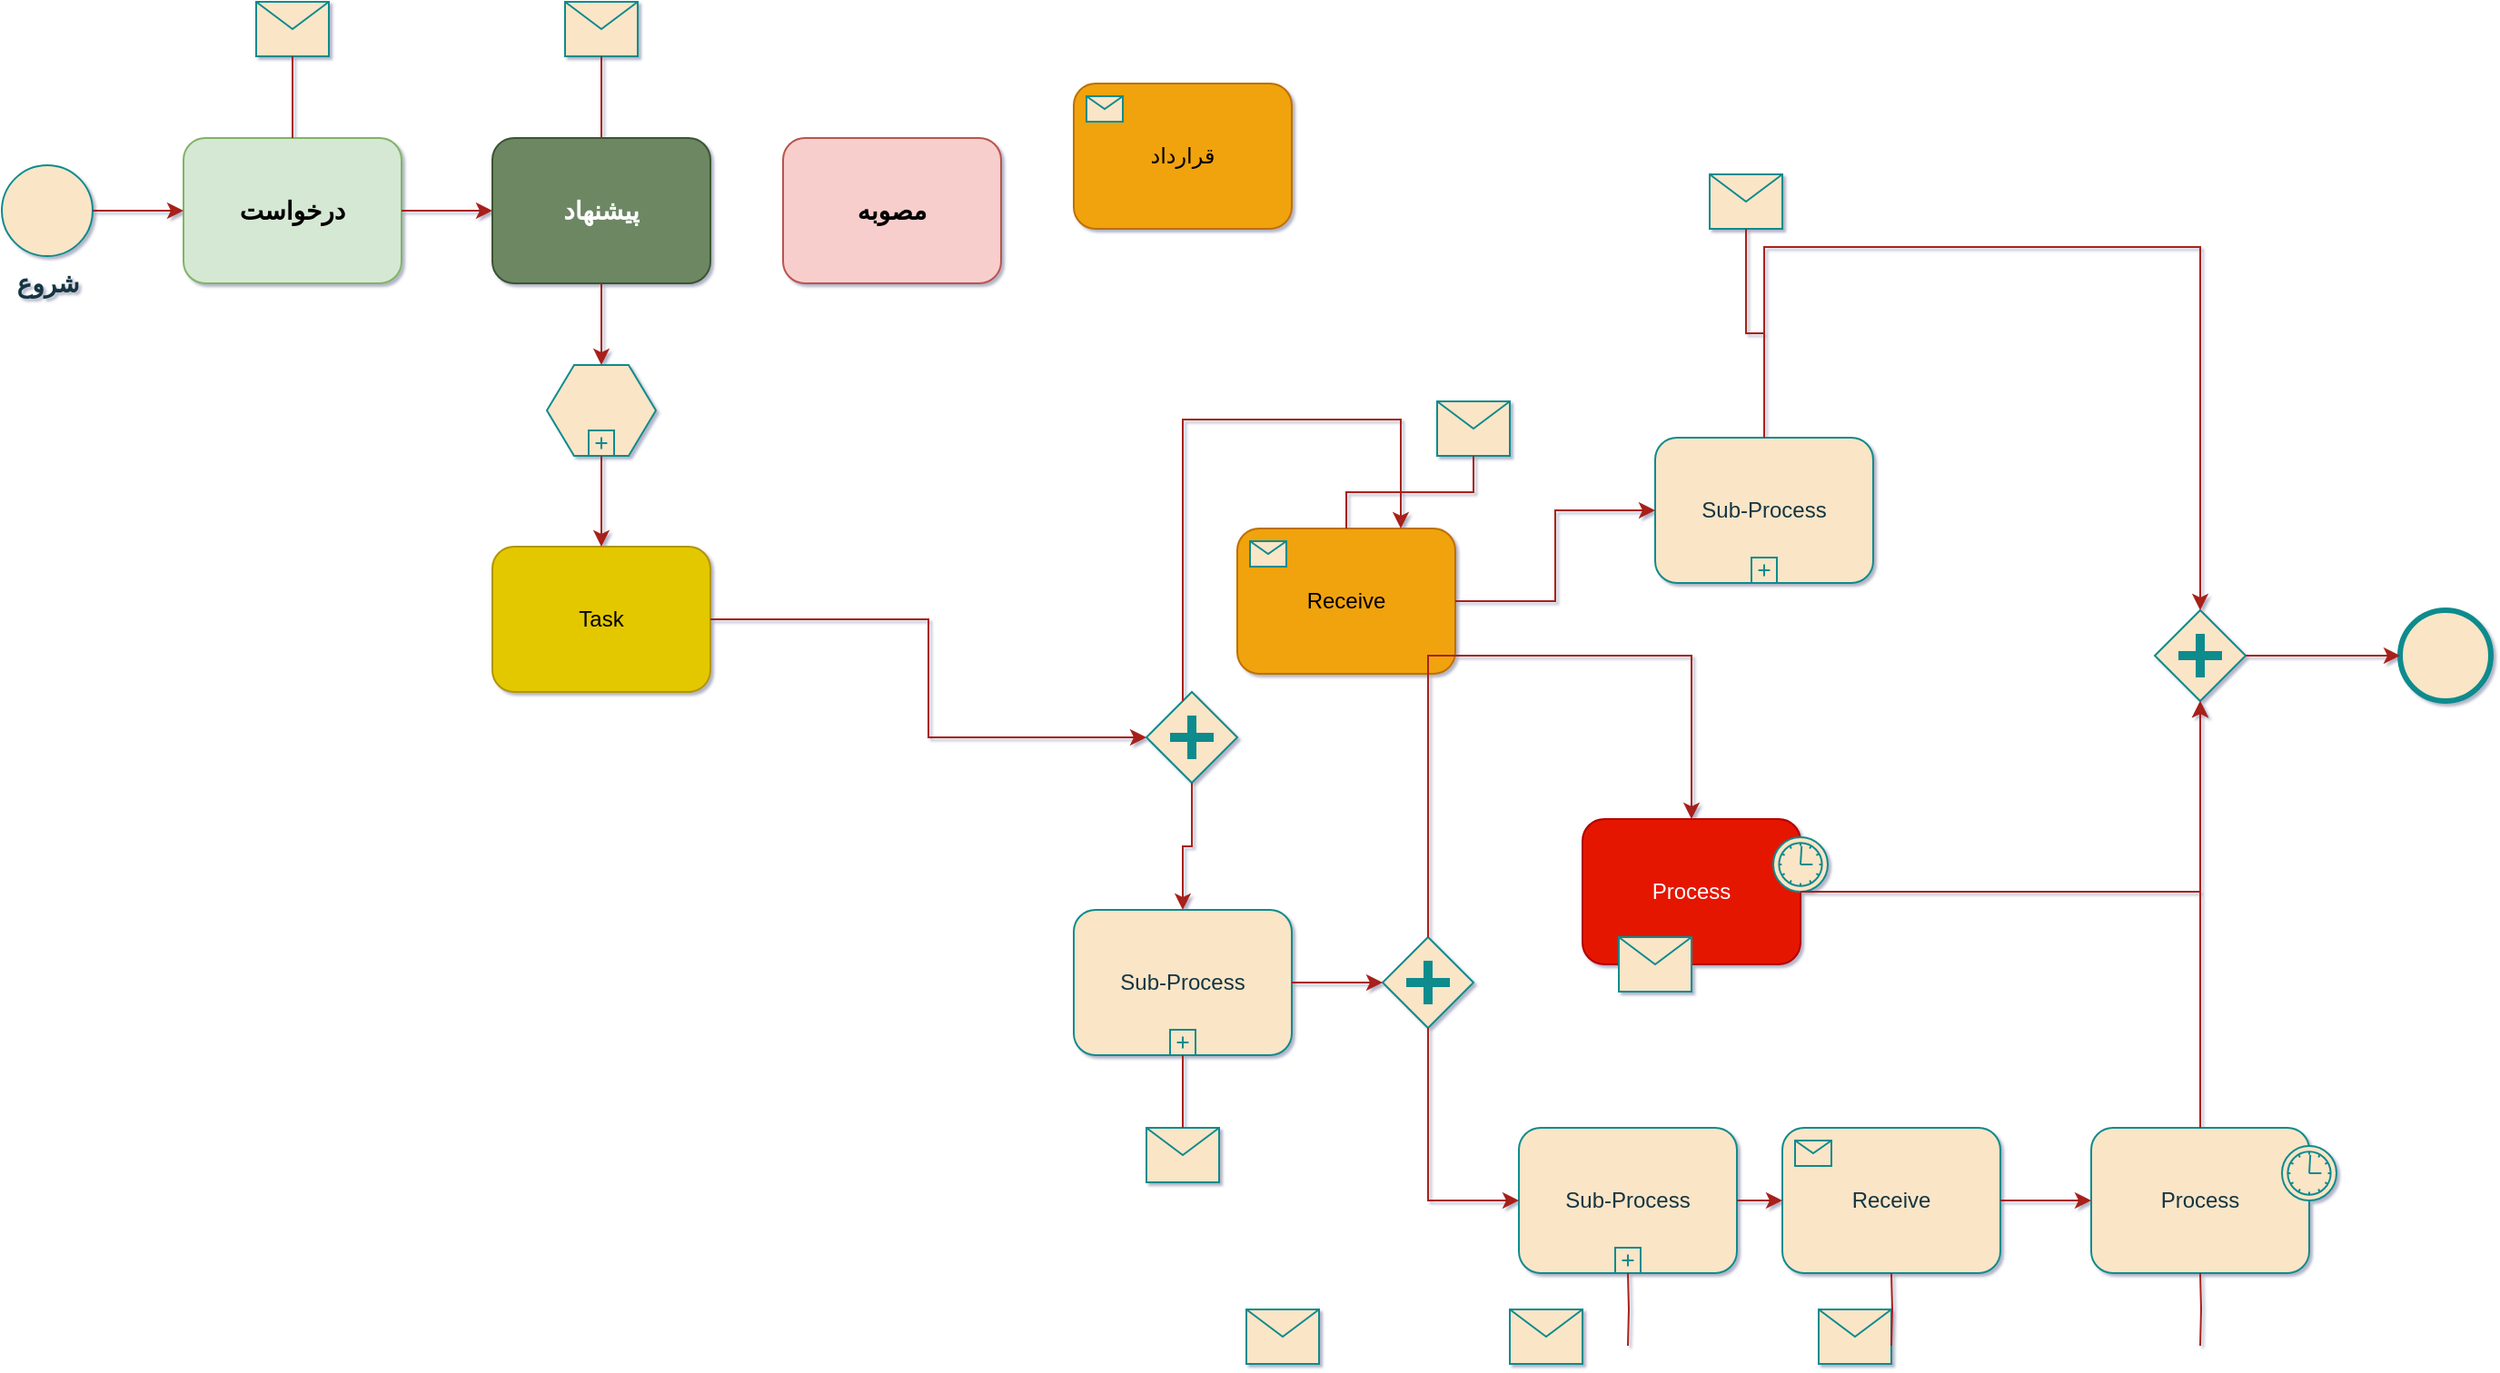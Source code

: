 <mxfile version="26.0.16" pages="4">
  <diagram name="Facility" id="2a216829-ef6e-dabb-86c1-c78162f3ba2b">
    <mxGraphModel dx="1343" dy="644" grid="1" gridSize="10" guides="1" tooltips="1" connect="1" arrows="1" fold="1" page="1" pageScale="1" pageWidth="850" pageHeight="1100" background="none" math="0" shadow="1">
      <root>
        <mxCell id="0" />
        <mxCell id="1" parent="0" />
        <mxCell id="7a84cebc1def654-1" value="&lt;font style=&quot;font-size: 14px;&quot;&gt;&lt;b&gt;شروع&lt;/b&gt;&lt;/font&gt;" style="shape=mxgraph.bpmn.shape;html=1;verticalLabelPosition=bottom;labelBackgroundColor=none;verticalAlign=top;perimeter=ellipsePerimeter;outline=standard;symbol=general;fillColor=#FAE5C7;strokeColor=#0F8B8D;fontColor=#143642;" parent="1" vertex="1">
          <mxGeometry x="50" y="140" width="50" height="50" as="geometry" />
        </mxCell>
        <mxCell id="7a84cebc1def654-2" value="درخواست" style="shape=ext;rounded=1;html=1;whiteSpace=wrap;shadow=0;glass=0;labelBackgroundColor=none;fillColor=#d5e8d4;strokeColor=#82b366;fontStyle=1;fontSize=14;" parent="1" vertex="1">
          <mxGeometry x="150" y="125" width="120" height="80" as="geometry" />
        </mxCell>
        <mxCell id="7a84cebc1def654-3" value="پیشنهاد" style="shape=ext;rounded=1;html=1;whiteSpace=wrap;labelBackgroundColor=none;fillColor=#6d8764;strokeColor=#3A5431;fontColor=#ffffff;fontStyle=1;fontSize=14;" parent="1" vertex="1">
          <mxGeometry x="320" y="125" width="120" height="80" as="geometry" />
        </mxCell>
        <mxCell id="7a84cebc1def654-4" value="" style="shape=message;whiteSpace=wrap;html=1;labelBackgroundColor=none;fillColor=#FAE5C7;strokeColor=#0F8B8D;fontColor=#143642;" parent="1" vertex="1">
          <mxGeometry x="190" y="50" width="40" height="30" as="geometry" />
        </mxCell>
        <mxCell id="7a84cebc1def654-5" value="" style="shape=message;whiteSpace=wrap;html=1;labelBackgroundColor=none;fillColor=#FAE5C7;strokeColor=#0F8B8D;fontColor=#143642;" parent="1" vertex="1">
          <mxGeometry x="360" y="50" width="40" height="30" as="geometry" />
        </mxCell>
        <mxCell id="7a84cebc1def654-6" value="" style="shape=hexagon;whiteSpace=wrap;html=1;perimeter=hexagonPerimeter;labelBackgroundColor=none;fillColor=#FAE5C7;strokeColor=#0F8B8D;fontColor=#143642;" parent="1" vertex="1">
          <mxGeometry x="350" y="250" width="60" height="50" as="geometry" />
        </mxCell>
        <mxCell id="7a84cebc1def654-7" value="" style="html=1;shape=plus;labelBackgroundColor=none;fillColor=#FAE5C7;strokeColor=#0F8B8D;fontColor=#143642;" parent="7a84cebc1def654-6" vertex="1">
          <mxGeometry x="0.5" y="1" width="14" height="14" relative="1" as="geometry">
            <mxPoint x="-7" y="-14" as="offset" />
          </mxGeometry>
        </mxCell>
        <mxCell id="7a84cebc1def654-8" value="Task" style="shape=ext;rounded=1;html=1;whiteSpace=wrap;labelBackgroundColor=none;fillColor=#e3c800;strokeColor=#B09500;fontColor=#000000;" parent="1" vertex="1">
          <mxGeometry x="320" y="350" width="120" height="80" as="geometry" />
        </mxCell>
        <mxCell id="7a84cebc1def654-9" value="" style="shape=mxgraph.bpmn.shape;html=1;verticalLabelPosition=bottom;labelBackgroundColor=none;verticalAlign=top;perimeter=rhombusPerimeter;background=gateway;outline=none;symbol=parallelGw;fillColor=#FAE5C7;strokeColor=#0F8B8D;fontColor=#143642;" parent="1" vertex="1">
          <mxGeometry x="680" y="430" width="50" height="50" as="geometry" />
        </mxCell>
        <mxCell id="7a84cebc1def654-12" value="Sub-Process" style="html=1;whiteSpace=wrap;rounded=1;labelBackgroundColor=none;fillColor=#FAE5C7;strokeColor=#0F8B8D;fontColor=#143642;" parent="1" vertex="1">
          <mxGeometry x="960" y="290" width="120" height="80" as="geometry" />
        </mxCell>
        <mxCell id="7a84cebc1def654-13" value="" style="html=1;shape=plus;labelBackgroundColor=none;fillColor=#FAE5C7;strokeColor=#0F8B8D;fontColor=#143642;" parent="7a84cebc1def654-12" vertex="1">
          <mxGeometry x="0.5" y="1" width="14" height="14" relative="1" as="geometry">
            <mxPoint x="-7" y="-14" as="offset" />
          </mxGeometry>
        </mxCell>
        <mxCell id="7a84cebc1def654-14" value="Receive" style="html=1;whiteSpace=wrap;rounded=1;labelBackgroundColor=none;fillColor=#f0a30a;strokeColor=#BD7000;fontColor=#000000;" parent="1" vertex="1">
          <mxGeometry x="730" y="340" width="120" height="80" as="geometry" />
        </mxCell>
        <mxCell id="7a84cebc1def654-15" value="" style="html=1;shape=message;labelBackgroundColor=none;fillColor=#FAE5C7;strokeColor=#0F8B8D;fontColor=#143642;" parent="7a84cebc1def654-14" vertex="1">
          <mxGeometry width="20" height="14" relative="1" as="geometry">
            <mxPoint x="7" y="7" as="offset" />
          </mxGeometry>
        </mxCell>
        <mxCell id="7a84cebc1def654-16" value="Process" style="html=1;whiteSpace=wrap;rounded=1;labelBackgroundColor=none;fillColor=#e51400;strokeColor=#B20000;fontColor=#ffffff;" parent="1" vertex="1">
          <mxGeometry x="920" y="500" width="120" height="80" as="geometry" />
        </mxCell>
        <mxCell id="7a84cebc1def654-17" value="" style="shape=mxgraph.bpmn.timer_start;perimeter=ellipsePerimeter;html=1;labelPosition=right;labelBackgroundColor=none;align=left;fillColor=#FAE5C7;strokeColor=#0F8B8D;fontColor=#143642;" parent="7a84cebc1def654-16" vertex="1">
          <mxGeometry x="1" width="30" height="30" relative="1" as="geometry">
            <mxPoint x="-15" y="10" as="offset" />
          </mxGeometry>
        </mxCell>
        <mxCell id="7a84cebc1def654-18" value="Process" style="html=1;whiteSpace=wrap;rounded=1;labelBackgroundColor=none;fillColor=#FAE5C7;strokeColor=#0F8B8D;fontColor=#143642;" parent="1" vertex="1">
          <mxGeometry x="1200" y="670" width="120" height="80" as="geometry" />
        </mxCell>
        <mxCell id="7a84cebc1def654-19" value="" style="shape=mxgraph.bpmn.timer_start;perimeter=ellipsePerimeter;html=1;labelPosition=right;labelBackgroundColor=none;align=left;fillColor=#FAE5C7;strokeColor=#0F8B8D;fontColor=#143642;" parent="7a84cebc1def654-18" vertex="1">
          <mxGeometry x="1" width="30" height="30" relative="1" as="geometry">
            <mxPoint x="-15" y="10" as="offset" />
          </mxGeometry>
        </mxCell>
        <mxCell id="7a84cebc1def654-20" value="Receive" style="html=1;whiteSpace=wrap;rounded=1;labelBackgroundColor=none;fillColor=#FAE5C7;strokeColor=#0F8B8D;fontColor=#143642;" parent="1" vertex="1">
          <mxGeometry x="1030" y="670" width="120" height="80" as="geometry" />
        </mxCell>
        <mxCell id="7a84cebc1def654-21" value="" style="html=1;shape=message;labelBackgroundColor=none;fillColor=#FAE5C7;strokeColor=#0F8B8D;fontColor=#143642;" parent="7a84cebc1def654-20" vertex="1">
          <mxGeometry width="20" height="14" relative="1" as="geometry">
            <mxPoint x="7" y="7" as="offset" />
          </mxGeometry>
        </mxCell>
        <mxCell id="7a84cebc1def654-22" value="Sub-Process" style="html=1;whiteSpace=wrap;rounded=1;labelBackgroundColor=none;fillColor=#FAE5C7;strokeColor=#0F8B8D;fontColor=#143642;" parent="1" vertex="1">
          <mxGeometry x="885" y="670" width="120" height="80" as="geometry" />
        </mxCell>
        <mxCell id="7a84cebc1def654-23" value="" style="html=1;shape=plus;labelBackgroundColor=none;fillColor=#FAE5C7;strokeColor=#0F8B8D;fontColor=#143642;" parent="7a84cebc1def654-22" vertex="1">
          <mxGeometry x="0.5" y="1" width="14" height="14" relative="1" as="geometry">
            <mxPoint x="-7" y="-14" as="offset" />
          </mxGeometry>
        </mxCell>
        <mxCell id="7a84cebc1def654-24" value="" style="shape=mxgraph.bpmn.shape;html=1;verticalLabelPosition=bottom;labelBackgroundColor=none;verticalAlign=top;perimeter=rhombusPerimeter;background=gateway;outline=none;symbol=parallelGw;fillColor=#FAE5C7;strokeColor=#0F8B8D;fontColor=#143642;" parent="1" vertex="1">
          <mxGeometry x="1235" y="385" width="50" height="50" as="geometry" />
        </mxCell>
        <mxCell id="7a84cebc1def654-26" value="" style="shape=mxgraph.bpmn.shape;html=1;verticalLabelPosition=bottom;labelBackgroundColor=none;verticalAlign=top;perimeter=ellipsePerimeter;outline=end;symbol=general;fillColor=#FAE5C7;strokeColor=#0F8B8D;fontColor=#143642;" parent="1" vertex="1">
          <mxGeometry x="1370" y="385.0" width="50" height="50" as="geometry" />
        </mxCell>
        <mxCell id="7a84cebc1def654-27" value="" style="shape=message;whiteSpace=wrap;html=1;labelBackgroundColor=none;fillColor=#FAE5C7;strokeColor=#0F8B8D;fontColor=#143642;" parent="1" vertex="1">
          <mxGeometry x="840" y="270" width="40" height="30" as="geometry" />
        </mxCell>
        <mxCell id="7a84cebc1def654-28" value="" style="shape=message;whiteSpace=wrap;html=1;labelBackgroundColor=none;fillColor=#FAE5C7;strokeColor=#0F8B8D;fontColor=#143642;" parent="1" vertex="1">
          <mxGeometry x="990" y="145" width="40" height="30" as="geometry" />
        </mxCell>
        <mxCell id="7a84cebc1def654-29" value="Sub-Process" style="html=1;whiteSpace=wrap;rounded=1;labelBackgroundColor=none;fillColor=#FAE5C7;strokeColor=#0F8B8D;fontColor=#143642;" parent="1" vertex="1">
          <mxGeometry x="640" y="550" width="120" height="80" as="geometry" />
        </mxCell>
        <mxCell id="7a84cebc1def654-30" value="" style="html=1;shape=plus;labelBackgroundColor=none;fillColor=#FAE5C7;strokeColor=#0F8B8D;fontColor=#143642;" parent="7a84cebc1def654-29" vertex="1">
          <mxGeometry x="0.5" y="1" width="14" height="14" relative="1" as="geometry">
            <mxPoint x="-7" y="-14" as="offset" />
          </mxGeometry>
        </mxCell>
        <mxCell id="7a84cebc1def654-31" value="" style="shape=message;whiteSpace=wrap;html=1;labelBackgroundColor=none;fillColor=#FAE5C7;strokeColor=#0F8B8D;fontColor=#143642;" parent="1" vertex="1">
          <mxGeometry x="680" y="670" width="40" height="30" as="geometry" />
        </mxCell>
        <mxCell id="7a84cebc1def654-32" value="" style="shape=message;whiteSpace=wrap;html=1;labelBackgroundColor=none;fillColor=#FAE5C7;strokeColor=#0F8B8D;fontColor=#143642;" parent="1" vertex="1">
          <mxGeometry x="880" y="770" width="40" height="30" as="geometry" />
        </mxCell>
        <mxCell id="7a84cebc1def654-33" value="" style="shape=message;whiteSpace=wrap;html=1;labelBackgroundColor=none;fillColor=#FAE5C7;strokeColor=#0F8B8D;fontColor=#143642;" parent="1" vertex="1">
          <mxGeometry x="1050" y="770" width="40" height="30" as="geometry" />
        </mxCell>
        <mxCell id="7a84cebc1def654-34" value="" style="shape=message;whiteSpace=wrap;html=1;labelBackgroundColor=none;fillColor=#FAE5C7;strokeColor=#0F8B8D;fontColor=#143642;" parent="1" vertex="1">
          <mxGeometry x="735" y="770" width="40" height="30" as="geometry" />
        </mxCell>
        <mxCell id="7a84cebc1def654-35" value="" style="shape=message;whiteSpace=wrap;html=1;labelBackgroundColor=none;fillColor=#FAE5C7;strokeColor=#0F8B8D;fontColor=#143642;" parent="1" vertex="1">
          <mxGeometry x="940" y="565" width="40" height="30" as="geometry" />
        </mxCell>
        <mxCell id="7a84cebc1def654-36" style="edgeStyle=orthogonalEdgeStyle;rounded=0;html=1;jettySize=auto;orthogonalLoop=1;labelBackgroundColor=none;strokeColor=#A8201A;fontColor=default;" parent="1" source="7a84cebc1def654-1" target="7a84cebc1def654-2" edge="1">
          <mxGeometry relative="1" as="geometry" />
        </mxCell>
        <mxCell id="7a84cebc1def654-37" style="edgeStyle=orthogonalEdgeStyle;rounded=0;html=1;jettySize=auto;orthogonalLoop=1;endArrow=none;endFill=0;labelBackgroundColor=none;strokeColor=#A8201A;fontColor=default;" parent="1" source="7a84cebc1def654-4" target="7a84cebc1def654-2" edge="1">
          <mxGeometry relative="1" as="geometry" />
        </mxCell>
        <mxCell id="7a84cebc1def654-38" style="edgeStyle=orthogonalEdgeStyle;rounded=0;html=1;jettySize=auto;orthogonalLoop=1;endArrow=none;endFill=0;labelBackgroundColor=none;strokeColor=#A8201A;fontColor=default;" parent="1" source="7a84cebc1def654-5" target="7a84cebc1def654-3" edge="1">
          <mxGeometry relative="1" as="geometry" />
        </mxCell>
        <mxCell id="7a84cebc1def654-39" style="edgeStyle=orthogonalEdgeStyle;rounded=0;html=1;jettySize=auto;orthogonalLoop=1;labelBackgroundColor=none;strokeColor=#A8201A;fontColor=default;" parent="1" source="7a84cebc1def654-2" target="7a84cebc1def654-3" edge="1">
          <mxGeometry relative="1" as="geometry" />
        </mxCell>
        <mxCell id="7a84cebc1def654-40" style="edgeStyle=orthogonalEdgeStyle;rounded=0;html=1;jettySize=auto;orthogonalLoop=1;labelBackgroundColor=none;strokeColor=#A8201A;fontColor=default;" parent="1" source="7a84cebc1def654-14" target="7a84cebc1def654-12" edge="1">
          <mxGeometry relative="1" as="geometry" />
        </mxCell>
        <mxCell id="7a84cebc1def654-41" style="edgeStyle=orthogonalEdgeStyle;rounded=0;html=1;jettySize=auto;orthogonalLoop=1;endArrow=none;endFill=0;labelBackgroundColor=none;strokeColor=#A8201A;fontColor=default;" parent="1" source="7a84cebc1def654-27" target="7a84cebc1def654-14" edge="1">
          <mxGeometry relative="1" as="geometry" />
        </mxCell>
        <mxCell id="7a84cebc1def654-42" style="edgeStyle=orthogonalEdgeStyle;rounded=0;html=1;jettySize=auto;orthogonalLoop=1;endArrow=none;endFill=0;labelBackgroundColor=none;strokeColor=#A8201A;fontColor=default;" parent="1" source="7a84cebc1def654-28" target="7a84cebc1def654-12" edge="1">
          <mxGeometry relative="1" as="geometry" />
        </mxCell>
        <mxCell id="7a84cebc1def654-43" style="edgeStyle=orthogonalEdgeStyle;rounded=0;html=1;jettySize=auto;orthogonalLoop=1;labelBackgroundColor=none;strokeColor=#A8201A;fontColor=default;" parent="1" source="7a84cebc1def654-12" target="7a84cebc1def654-24" edge="1">
          <mxGeometry relative="1" as="geometry">
            <mxPoint x="1270.0" y="370" as="targetPoint" />
            <Array as="points">
              <mxPoint x="1260" y="185" />
            </Array>
          </mxGeometry>
        </mxCell>
        <mxCell id="7a84cebc1def654-44" style="edgeStyle=orthogonalEdgeStyle;rounded=0;html=1;jettySize=auto;orthogonalLoop=1;labelBackgroundColor=none;strokeColor=#A8201A;fontColor=default;" parent="1" source="7a84cebc1def654-16" target="7a84cebc1def654-24" edge="1">
          <mxGeometry relative="1" as="geometry" />
        </mxCell>
        <mxCell id="7a84cebc1def654-45" style="edgeStyle=orthogonalEdgeStyle;rounded=0;html=1;jettySize=auto;orthogonalLoop=1;labelBackgroundColor=none;strokeColor=#A8201A;fontColor=default;" parent="1" source="7a84cebc1def654-18" target="7a84cebc1def654-24" edge="1">
          <mxGeometry relative="1" as="geometry" />
        </mxCell>
        <mxCell id="7a84cebc1def654-46" style="edgeStyle=orthogonalEdgeStyle;rounded=0;html=1;jettySize=auto;orthogonalLoop=1;labelBackgroundColor=none;strokeColor=#A8201A;fontColor=default;" parent="1" source="7a84cebc1def654-24" target="7a84cebc1def654-26" edge="1">
          <mxGeometry relative="1" as="geometry" />
        </mxCell>
        <mxCell id="7a84cebc1def654-47" style="edgeStyle=orthogonalEdgeStyle;rounded=0;html=1;jettySize=auto;orthogonalLoop=1;labelBackgroundColor=none;strokeColor=#A8201A;fontColor=default;" parent="1" source="7a84cebc1def654-3" target="7a84cebc1def654-6" edge="1">
          <mxGeometry relative="1" as="geometry" />
        </mxCell>
        <mxCell id="7a84cebc1def654-48" style="edgeStyle=orthogonalEdgeStyle;rounded=0;html=1;jettySize=auto;orthogonalLoop=1;labelBackgroundColor=none;strokeColor=#A8201A;fontColor=default;" parent="1" source="7a84cebc1def654-6" target="7a84cebc1def654-8" edge="1">
          <mxGeometry relative="1" as="geometry" />
        </mxCell>
        <mxCell id="7a84cebc1def654-49" style="edgeStyle=orthogonalEdgeStyle;rounded=0;html=1;jettySize=auto;orthogonalLoop=1;labelBackgroundColor=none;strokeColor=#A8201A;fontColor=default;" parent="1" source="7a84cebc1def654-8" target="7a84cebc1def654-9" edge="1">
          <mxGeometry relative="1" as="geometry" />
        </mxCell>
        <mxCell id="7a84cebc1def654-50" style="edgeStyle=orthogonalEdgeStyle;rounded=0;html=1;jettySize=auto;orthogonalLoop=1;labelBackgroundColor=none;strokeColor=#A8201A;fontColor=default;" parent="1" source="7a84cebc1def654-9" target="7a84cebc1def654-14" edge="1">
          <mxGeometry relative="1" as="geometry">
            <Array as="points">
              <mxPoint x="700" y="280" />
              <mxPoint x="820" y="280" />
            </Array>
          </mxGeometry>
        </mxCell>
        <mxCell id="7a84cebc1def654-51" style="edgeStyle=orthogonalEdgeStyle;rounded=0;html=1;jettySize=auto;orthogonalLoop=1;labelBackgroundColor=none;strokeColor=#A8201A;fontColor=default;" parent="1" source="7a84cebc1def654-9" target="7a84cebc1def654-29" edge="1">
          <mxGeometry relative="1" as="geometry" />
        </mxCell>
        <mxCell id="7a84cebc1def654-52" style="edgeStyle=orthogonalEdgeStyle;rounded=0;html=1;jettySize=auto;orthogonalLoop=1;endArrow=none;endFill=0;labelBackgroundColor=none;strokeColor=#A8201A;fontColor=default;" parent="1" source="7a84cebc1def654-31" target="7a84cebc1def654-29" edge="1">
          <mxGeometry relative="1" as="geometry" />
        </mxCell>
        <mxCell id="7a84cebc1def654-53" value="" style="shape=mxgraph.bpmn.shape;html=1;verticalLabelPosition=bottom;labelBackgroundColor=none;verticalAlign=top;perimeter=rhombusPerimeter;background=gateway;outline=none;symbol=parallelGw;fillColor=#FAE5C7;strokeColor=#0F8B8D;fontColor=#143642;" parent="1" vertex="1">
          <mxGeometry x="810" y="565" width="50" height="50" as="geometry" />
        </mxCell>
        <mxCell id="7a84cebc1def654-54" style="edgeStyle=orthogonalEdgeStyle;rounded=0;html=1;jettySize=auto;orthogonalLoop=1;labelBackgroundColor=none;strokeColor=#A8201A;fontColor=default;" parent="1" source="7a84cebc1def654-53" target="7a84cebc1def654-22" edge="1">
          <mxGeometry relative="1" as="geometry">
            <Array as="points">
              <mxPoint x="835" y="710" />
            </Array>
          </mxGeometry>
        </mxCell>
        <mxCell id="7a84cebc1def654-55" style="edgeStyle=orthogonalEdgeStyle;rounded=0;html=1;jettySize=auto;orthogonalLoop=1;labelBackgroundColor=none;strokeColor=#A8201A;fontColor=default;" parent="1" source="7a84cebc1def654-53" target="7a84cebc1def654-16" edge="1">
          <mxGeometry relative="1" as="geometry">
            <Array as="points">
              <mxPoint x="835" y="410" />
            </Array>
          </mxGeometry>
        </mxCell>
        <mxCell id="7a84cebc1def654-56" style="edgeStyle=orthogonalEdgeStyle;rounded=0;html=1;jettySize=auto;orthogonalLoop=1;endArrow=none;endFill=0;labelBackgroundColor=none;strokeColor=#A8201A;fontColor=default;" parent="1" source="7a84cebc1def654-35" target="7a84cebc1def654-16" edge="1">
          <mxGeometry relative="1" as="geometry">
            <Array as="points">
              <mxPoint x="950" y="550" />
              <mxPoint x="950" y="550" />
            </Array>
          </mxGeometry>
        </mxCell>
        <mxCell id="7a84cebc1def654-58" style="edgeStyle=orthogonalEdgeStyle;rounded=0;html=1;jettySize=auto;orthogonalLoop=1;labelBackgroundColor=none;strokeColor=#A8201A;fontColor=default;" parent="1" source="7a84cebc1def654-29" target="7a84cebc1def654-53" edge="1">
          <mxGeometry relative="1" as="geometry" />
        </mxCell>
        <mxCell id="7a84cebc1def654-59" style="edgeStyle=orthogonalEdgeStyle;rounded=0;html=1;jettySize=auto;orthogonalLoop=1;labelBackgroundColor=none;strokeColor=#A8201A;fontColor=default;" parent="1" source="7a84cebc1def654-22" target="7a84cebc1def654-20" edge="1">
          <mxGeometry relative="1" as="geometry" />
        </mxCell>
        <mxCell id="7a84cebc1def654-60" style="edgeStyle=orthogonalEdgeStyle;rounded=0;html=1;jettySize=auto;orthogonalLoop=1;endArrow=none;endFill=0;labelBackgroundColor=none;strokeColor=#A8201A;fontColor=default;" parent="1" target="7a84cebc1def654-22" edge="1">
          <mxGeometry relative="1" as="geometry">
            <mxPoint x="945" y="790" as="sourcePoint" />
          </mxGeometry>
        </mxCell>
        <mxCell id="7a84cebc1def654-61" style="edgeStyle=orthogonalEdgeStyle;rounded=0;html=1;jettySize=auto;orthogonalLoop=1;endArrow=none;endFill=0;labelBackgroundColor=none;strokeColor=#A8201A;fontColor=default;" parent="1" target="7a84cebc1def654-20" edge="1">
          <mxGeometry relative="1" as="geometry">
            <mxPoint x="1090" y="790" as="sourcePoint" />
          </mxGeometry>
        </mxCell>
        <mxCell id="7a84cebc1def654-63" style="edgeStyle=orthogonalEdgeStyle;rounded=0;html=1;jettySize=auto;orthogonalLoop=1;endArrow=none;endFill=0;labelBackgroundColor=none;strokeColor=#A8201A;fontColor=default;" parent="1" target="7a84cebc1def654-18" edge="1">
          <mxGeometry relative="1" as="geometry">
            <mxPoint x="1260" y="790" as="sourcePoint" />
          </mxGeometry>
        </mxCell>
        <mxCell id="7a84cebc1def654-64" style="edgeStyle=orthogonalEdgeStyle;rounded=0;html=1;jettySize=auto;orthogonalLoop=1;labelBackgroundColor=none;strokeColor=#A8201A;fontColor=default;" parent="1" source="7a84cebc1def654-20" target="7a84cebc1def654-18" edge="1">
          <mxGeometry relative="1" as="geometry" />
        </mxCell>
        <mxCell id="ZsHYDXqw0Zs5NYGqWn27-1" value="مصوبه" style="shape=ext;rounded=1;html=1;whiteSpace=wrap;labelBackgroundColor=none;fillColor=#f8cecc;strokeColor=#b85450;fontStyle=1;fontSize=14;" vertex="1" parent="1">
          <mxGeometry x="480" y="125" width="120" height="80" as="geometry" />
        </mxCell>
        <mxCell id="ZsHYDXqw0Zs5NYGqWn27-2" value="قرارداد" style="html=1;whiteSpace=wrap;rounded=1;labelBackgroundColor=none;fillColor=#f0a30a;strokeColor=#BD7000;fontColor=#000000;" vertex="1" parent="1">
          <mxGeometry x="640" y="95" width="120" height="80" as="geometry" />
        </mxCell>
        <mxCell id="ZsHYDXqw0Zs5NYGqWn27-3" value="" style="html=1;shape=message;labelBackgroundColor=none;fillColor=#FAE5C7;strokeColor=#0F8B8D;fontColor=#143642;" vertex="1" parent="ZsHYDXqw0Zs5NYGqWn27-2">
          <mxGeometry width="20" height="14" relative="1" as="geometry">
            <mxPoint x="7" y="7" as="offset" />
          </mxGeometry>
        </mxCell>
      </root>
    </mxGraphModel>
  </diagram>
  <diagram id="tpfn5hpn_HDT-wqOFqeq" name="Param Assets">
    <mxGraphModel dx="1106" dy="531" grid="1" gridSize="5" guides="1" tooltips="1" connect="1" arrows="1" fold="1" page="1" pageScale="1" pageWidth="1100" pageHeight="850" background="none" math="0" shadow="1">
      <root>
        <mxCell id="0" />
        <mxCell id="1" parent="0" />
        <mxCell id="P9DPgZVxVX7I3ZQqdMut-1" value="&lt;font&gt;مدیریت عقود&lt;/font&gt;" style="shape=ext;rounded=1;html=1;whiteSpace=wrap;shadow=1;glass=0;labelBackgroundColor=none;fillColor=#dae8fc;strokeColor=#6c8ebf;fontStyle=1;fontFamily=Roboto;fontSize=14;spacingTop=1;verticalAlign=middle;double=1;fontSource=https%3A%2F%2Ffonts.googleapis.com%2Fcss%3Ffamily%3DRoboto;gradientColor=#7ea6e0;" parent="1" vertex="1">
          <mxGeometry x="145" y="200" width="150" height="100" as="geometry" />
        </mxCell>
        <mxCell id="47RzwFUNub2ARMBaULxg-1" value="مدیریت بخش ها و زیر بخش های اقتصادی" style="shape=ext;rounded=1;html=1;whiteSpace=wrap;shadow=1;glass=0;labelBackgroundColor=none;fillColor=#dae8fc;strokeColor=#6c8ebf;fontStyle=1;fontFamily=Roboto;fontSize=14;double=1;fontSource=https%3A%2F%2Ffonts.googleapis.com%2Fcss%3Ffamily%3DRoboto;gradientColor=#7ea6e0;" parent="1" vertex="1">
          <mxGeometry x="145" y="315" width="150" height="100" as="geometry" />
        </mxCell>
        <mxCell id="P9DPgZVxVX7I3ZQqdMut-4" value="مدیریت بیمه" style="shape=ext;rounded=1;shadow=1;glass=0;labelBackgroundColor=none;fillColor=#dae8fc;strokeColor=#6c8ebf;fontStyle=1;fontFamily=Roboto;fontSize=14;double=1;labelBorderColor=none;textShadow=0;whiteSpace=wrap;html=1;fontSource=https%3A%2F%2Ffonts.googleapis.com%2Fcss%3Ffamily%3DRoboto;gradientColor=#7ea6e0;" parent="1" vertex="1">
          <mxGeometry x="781" y="200" width="150" height="100" as="geometry" />
        </mxCell>
        <mxCell id="P9DPgZVxVX7I3ZQqdMut-6" value="مدیریت استعلام" style="shape=ext;rounded=1;html=1;whiteSpace=wrap;shadow=1;glass=0;labelBackgroundColor=none;fillColor=#dae8fc;strokeColor=#6c8ebf;fontStyle=1;fontFamily=Roboto;fontSize=14;double=1;fontSource=https%3A%2F%2Ffonts.googleapis.com%2Fcss%3Ffamily%3DRoboto;gradientColor=#7ea6e0;" parent="1" vertex="1">
          <mxGeometry x="781" y="315" width="150" height="100" as="geometry" />
        </mxCell>
        <mxCell id="P9DPgZVxVX7I3ZQqdMut-7" value="مدیریت تسهیلات، تعهدات و مطالبات" style="shape=ext;rounded=1;html=1;whiteSpace=wrap;shadow=1;glass=0;labelBackgroundColor=none;fillColor=#dae8fc;strokeColor=#6c8ebf;fontStyle=1;fontFamily=Roboto;fontSize=14;double=1;fontSource=https%3A%2F%2Ffonts.googleapis.com%2Fcss%3Ffamily%3DRoboto;gradientColor=#7ea6e0;" parent="1" vertex="1">
          <mxGeometry x="301" y="200" width="150" height="100" as="geometry" />
        </mxCell>
        <mxCell id="P9DPgZVxVX7I3ZQqdMut-8" value="مدیریت وثایق" style="shape=ext;rounded=1;html=1;whiteSpace=wrap;shadow=1;glass=0;labelBackgroundColor=none;fillColor=#dae8fc;strokeColor=#6c8ebf;fontStyle=1;fontFamily=Roboto;fontSize=14;double=1;fontSource=https%3A%2F%2Ffonts.googleapis.com%2Fcss%3Ffamily%3DRoboto;gradientColor=#7ea6e0;" parent="1" vertex="1">
          <mxGeometry x="621" y="200" width="150" height="100" as="geometry" />
        </mxCell>
        <mxCell id="P9DPgZVxVX7I3ZQqdMut-9" value="مدیریت سود/کارمزد/جریمه/هزینه های قانونی" style="shape=ext;rounded=1;html=1;whiteSpace=wrap;shadow=1;glass=0;labelBackgroundColor=none;fillColor=#dae8fc;strokeColor=#6c8ebf;fontStyle=1;fontFamily=Roboto;fontSize=14;double=1;fontSource=https%3A%2F%2Ffonts.googleapis.com%2Fcss%3Ffamily%3DRoboto;gradientColor=#7ea6e0;" parent="1" vertex="1">
          <mxGeometry x="303" y="430" width="150" height="100" as="geometry" />
        </mxCell>
        <mxCell id="qHezKH5iI0OJUQdXsAGK-1" value="مدیریت درخواست‌ها" style="shape=ext;rounded=1;html=1;whiteSpace=wrap;shadow=1;glass=0;labelBackgroundColor=none;fillColor=#dae8fc;strokeColor=#6c8ebf;fontStyle=1;fontFamily=Roboto;fontSize=14;double=1;fontSource=https%3A%2F%2Ffonts.googleapis.com%2Fcss%3Ffamily%3DRoboto;gradientColor=#7ea6e0;" parent="1" vertex="1">
          <mxGeometry x="461" y="200" width="150" height="100" as="geometry" />
        </mxCell>
        <mxCell id="qHezKH5iI0OJUQdXsAGK-3" value="مدیریت اسناد و&amp;nbsp;مستندات" style="shape=ext;rounded=1;html=1;whiteSpace=wrap;shadow=1;glass=0;labelBackgroundColor=none;fillColor=#dae8fc;strokeColor=#6c8ebf;fontStyle=1;fontFamily=Roboto;fontSize=14;double=1;fontSource=https%3A%2F%2Ffonts.googleapis.com%2Fcss%3Ffamily%3DRoboto;gradientColor=#7ea6e0;" parent="1" vertex="1">
          <mxGeometry x="301" y="315" width="150" height="100" as="geometry" />
        </mxCell>
        <mxCell id="qHezKH5iI0OJUQdXsAGK-6" value="مدیریت مشتریان" style="shape=ext;rounded=1;html=1;whiteSpace=wrap;shadow=1;glass=0;labelBackgroundColor=none;fillColor=#dae8fc;strokeColor=#6c8ebf;fontStyle=1;fontFamily=Roboto;fontSize=14;double=1;fontSource=https%3A%2F%2Ffonts.googleapis.com%2Fcss%3Ffamily%3DRoboto;gradientColor=#7ea6e0;" parent="1" vertex="1">
          <mxGeometry x="461" y="315" width="150" height="100" as="geometry" />
        </mxCell>
        <mxCell id="qHezKH5iI0OJUQdXsAGK-7" value="مدیریت تصمیم گیری" style="shape=ext;rounded=1;html=1;whiteSpace=wrap;shadow=1;glass=0;labelBackgroundColor=none;fillColor=#dae8fc;strokeColor=#6c8ebf;fontStyle=1;fontFamily=Roboto;fontSize=14;gradientColor=#7ea6e0;double=1;fontSource=https%3A%2F%2Ffonts.googleapis.com%2Fcss%3Ffamily%3DRoboto;" parent="1" vertex="1">
          <mxGeometry x="621" y="315" width="150" height="100" as="geometry" />
        </mxCell>
        <mxCell id="qHezKH5iI0OJUQdXsAGK-8" value="مدیریت&amp;nbsp;سیستم" style="shape=ext;rounded=1;html=1;whiteSpace=wrap;shadow=1;glass=0;labelBackgroundColor=none;fillColor=#dae8fc;strokeColor=#6c8ebf;fontStyle=1;fontFamily=Roboto;fontSize=14;double=1;gradientColor=#7ea6e0;fontSource=https%3A%2F%2Ffonts.googleapis.com%2Fcss%3Ffamily%3DRoboto;" parent="1" vertex="1">
          <mxGeometry x="781" y="545" width="150" height="100" as="geometry" />
        </mxCell>
        <mxCell id="qHezKH5iI0OJUQdXsAGK-9" value="مدیریت واحدهای بانک" style="shape=ext;rounded=1;html=1;whiteSpace=wrap;shadow=1;glass=0;labelBackgroundColor=none;fillColor=#dae8fc;strokeColor=#6c8ebf;fontStyle=1;fontFamily=Roboto;fontSize=14;double=1;fontSource=https%3A%2F%2Ffonts.googleapis.com%2Fcss%3Ffamily%3DRoboto;gradientColor=#7ea6e0;" parent="1" vertex="1">
          <mxGeometry x="145" y="545" width="150" height="100" as="geometry" />
        </mxCell>
        <mxCell id="qHezKH5iI0OJUQdXsAGK-10" value="مدیریت مناطق جغرافیایی" style="shape=ext;rounded=1;html=1;whiteSpace=wrap;shadow=1;glass=0;labelBackgroundColor=none;fillColor=#dae8fc;strokeColor=#6c8ebf;fontStyle=1;fontFamily=Roboto;fontSize=14;gradientColor=#7ea6e0;double=1;fontSource=https%3A%2F%2Ffonts.googleapis.com%2Fcss%3Ffamily%3DRoboto;" parent="1" vertex="1">
          <mxGeometry x="301" y="545" width="150" height="100" as="geometry" />
        </mxCell>
        <mxCell id="qHezKH5iI0OJUQdXsAGK-11" value="مدیریت منابع و مصارف" style="shape=ext;rounded=1;html=1;whiteSpace=wrap;shadow=1;glass=0;labelBackgroundColor=none;fillColor=#dae8fc;strokeColor=#6c8ebf;fontStyle=1;fontFamily=Roboto;fontSize=14;double=1;fontSource=https%3A%2F%2Ffonts.googleapis.com%2Fcss%3Ffamily%3DRoboto;gradientColor=#7ea6e0;" parent="1" vertex="1">
          <mxGeometry x="147" y="430" width="150" height="100" as="geometry" />
        </mxCell>
        <mxCell id="qHezKH5iI0OJUQdXsAGK-12" value="مدیریت کاربران" style="shape=ext;rounded=1;html=1;whiteSpace=wrap;shadow=1;glass=0;labelBackgroundColor=none;fillColor=#dae8fc;strokeColor=#6c8ebf;fontStyle=1;fontFamily=Roboto;fontSize=14;gradientColor=#7ea6e0;double=1;fontSource=https%3A%2F%2Ffonts.googleapis.com%2Fcss%3Ffamily%3DRoboto;" parent="1" vertex="1">
          <mxGeometry x="461" y="545" width="150" height="100" as="geometry" />
        </mxCell>
        <mxCell id="qHezKH5iI0OJUQdXsAGK-13" value="مدیریت&amp;nbsp;گزارشات" style="shape=ext;rounded=1;html=1;whiteSpace=wrap;shadow=1;glass=0;labelBackgroundColor=none;fillColor=#dae8fc;strokeColor=#6c8ebf;fontStyle=1;fontFamily=Roboto;fontSize=14;double=1;fontSource=https%3A%2F%2Ffonts.googleapis.com%2Fcss%3Ffamily%3DRoboto;gradientColor=#7ea6e0;" parent="1" vertex="1">
          <mxGeometry x="621" y="545" width="150" height="100" as="geometry" />
        </mxCell>
        <mxCell id="qHezKH5iI0OJUQdXsAGK-14" value="مدیریت ارتباطات و اطلاع‌رسانی" style="shape=ext;rounded=1;html=1;whiteSpace=wrap;shadow=1;glass=0;labelBackgroundColor=none;fillColor=#dae8fc;strokeColor=#6c8ebf;fontStyle=1;fontFamily=Roboto;fontSize=14;double=1;fontSource=https%3A%2F%2Ffonts.googleapis.com%2Fcss%3Ffamily%3DRoboto;gradientColor=#7ea6e0;" parent="1" vertex="1">
          <mxGeometry x="463" y="430" width="150" height="100" as="geometry" />
        </mxCell>
      </root>
    </mxGraphModel>
  </diagram>
  <diagram id="eu9sZg7NGlNqMMj42PEs" name="Facility Assets">
    <mxGraphModel dx="940" dy="451" grid="1" gridSize="5" guides="1" tooltips="1" connect="1" arrows="1" fold="1" page="1" pageScale="1" pageWidth="1169" pageHeight="827" math="0" shadow="0">
      <root>
        <mxCell id="0" />
        <mxCell id="1" parent="0" />
        <mxCell id="aIjb7VUai6m95m3xVqtO-1" value="ماژول بیمه" style="shape=ext;rounded=1;shadow=1;glass=0;labelBackgroundColor=none;fillColor=#d5e8d4;strokeColor=#82b366;fontStyle=1;fontFamily=Roboto;fontSize=12;double=1;labelBorderColor=none;textShadow=0;whiteSpace=wrap;html=1;fontSource=https://fonts.googleapis.com/css?family=Roboto;gradientColor=#97d077;" vertex="1" parent="1">
          <mxGeometry x="475" y="325" width="120" height="70" as="geometry" />
        </mxCell>
        <mxCell id="aIjb7VUai6m95m3xVqtO-3" value="ماژول وثایق" style="shape=ext;rounded=1;html=1;whiteSpace=wrap;shadow=1;glass=0;labelBackgroundColor=none;fillColor=#d5e8d4;strokeColor=#82b366;fontStyle=1;fontFamily=Roboto;fontSize=12;double=1;fontSource=https://fonts.googleapis.com/css?family=Roboto;gradientColor=#97d077;" vertex="1" parent="1">
          <mxGeometry x="475" y="245" width="120" height="70" as="geometry" />
        </mxCell>
        <mxCell id="aIjb7VUai6m95m3xVqtO-4" value="ماژول سود/کارمزد/جریمه/هزینه های قانونی" style="shape=ext;rounded=1;html=1;whiteSpace=wrap;shadow=1;glass=0;labelBackgroundColor=none;fillColor=#d5e8d4;strokeColor=#82b366;fontStyle=1;fontFamily=Roboto;fontSize=12;double=1;fontSource=https://fonts.googleapis.com/css?family=Roboto;gradientColor=#97d077;" vertex="1" parent="1">
          <mxGeometry x="735" y="165" width="120" height="70" as="geometry" />
        </mxCell>
        <mxCell id="aIjb7VUai6m95m3xVqtO-6" value="ماژول&lt;span style=&quot;background-color: transparent; color: light-dark(rgb(0, 0, 0), rgb(255, 255, 255));&quot;&gt;&amp;nbsp;تصمیم گیری&lt;/span&gt;" style="shape=ext;rounded=1;html=1;whiteSpace=wrap;shadow=1;glass=0;labelBackgroundColor=none;fillColor=#d5e8d4;strokeColor=#82b366;fontStyle=1;fontFamily=Roboto;fontSize=12;gradientColor=#97d077;double=1;fontSource=https://fonts.googleapis.com/css?family=Roboto;" vertex="1" parent="1">
          <mxGeometry x="475" y="165" width="120" height="70" as="geometry" />
        </mxCell>
        <mxCell id="aIjb7VUai6m95m3xVqtO-9" value="ماژول&amp;nbsp;ضامنین" style="shape=ext;rounded=1;html=1;whiteSpace=wrap;shadow=1;glass=0;labelBackgroundColor=none;fillColor=#d5e8d4;strokeColor=#82b366;fontStyle=1;fontFamily=Roboto;fontSize=12;double=1;fontSource=https://fonts.googleapis.com/css?family=Roboto;gradientColor=#97d077;" vertex="1" parent="1">
          <mxGeometry x="475" y="485" width="120" height="70" as="geometry" />
        </mxCell>
        <mxCell id="aIjb7VUai6m95m3xVqtO-10" value="ماژول&amp;nbsp;حد و سقف" style="shape=ext;rounded=1;html=1;whiteSpace=wrap;shadow=1;glass=0;labelBackgroundColor=none;fillColor=#d5e8d4;strokeColor=#82b366;fontStyle=1;fontFamily=Roboto;fontSize=12;double=1;fontSource=https://fonts.googleapis.com/css?family=Roboto;gradientColor=#97d077;" vertex="1" parent="1">
          <mxGeometry x="605" y="405" width="120" height="70" as="geometry" />
        </mxCell>
        <mxCell id="aIjb7VUai6m95m3xVqtO-11" value="ماژول&amp;nbsp;تمدید و متمم" style="shape=ext;rounded=1;html=1;whiteSpace=wrap;shadow=1;glass=0;labelBackgroundColor=none;fillColor=#d5e8d4;strokeColor=#82b366;fontStyle=1;fontFamily=Roboto;fontSize=12;double=1;fontSource=https://fonts.googleapis.com/css?family=Roboto;gradientColor=#97d077;" vertex="1" parent="1">
          <mxGeometry x="605" y="485" width="120" height="70" as="geometry" />
        </mxCell>
        <mxCell id="aIjb7VUai6m95m3xVqtO-12" value="ماژول&amp;nbsp;پیگیری مطالبات" style="shape=ext;rounded=1;html=1;whiteSpace=wrap;shadow=1;glass=0;labelBackgroundColor=none;fillColor=#d5e8d4;strokeColor=#82b366;fontStyle=1;fontFamily=Roboto;fontSize=12;double=1;fontSource=https://fonts.googleapis.com/css?family=Roboto;gradientColor=#97d077;" vertex="1" parent="1">
          <mxGeometry x="605" y="325" width="120" height="70" as="geometry" />
        </mxCell>
        <mxCell id="aIjb7VUai6m95m3xVqtO-13" value="ماژول استعلامات" style="shape=ext;rounded=1;html=1;whiteSpace=wrap;shadow=1;glass=0;labelBackgroundColor=none;fillColor=#d5e8d4;strokeColor=#82b366;fontStyle=1;fontFamily=Roboto;fontSize=12;double=1;fontSource=https://fonts.googleapis.com/css?family=Roboto;gradientColor=#97d077;" vertex="1" parent="1">
          <mxGeometry x="475" y="405" width="120" height="70" as="geometry" />
        </mxCell>
        <mxCell id="aIjb7VUai6m95m3xVqtO-14" value="ماژول اسناد و&amp;nbsp;مستندات" style="shape=ext;rounded=1;html=1;whiteSpace=wrap;shadow=1;glass=0;labelBackgroundColor=none;fillColor=#d5e8d4;strokeColor=#82b366;fontStyle=1;fontFamily=Roboto;fontSize=12;double=1;fontSource=https://fonts.googleapis.com/css?family=Roboto;gradientColor=#97d077;" vertex="1" parent="1">
          <mxGeometry x="605" y="245" width="120" height="70" as="geometry" />
        </mxCell>
        <mxCell id="aIjb7VUai6m95m3xVqtO-15" value="ماژول ارتباطات و اطلاع‌رسانی" style="shape=ext;rounded=1;html=1;whiteSpace=wrap;shadow=1;glass=0;labelBackgroundColor=none;fillColor=#d5e8d4;strokeColor=#82b366;fontStyle=1;fontFamily=Roboto;fontSize=12;double=1;fontSource=https://fonts.googleapis.com/css?family=Roboto;gradientColor=#97d077;" vertex="1" parent="1">
          <mxGeometry x="735" y="245" width="120" height="70" as="geometry" />
        </mxCell>
        <mxCell id="aIjb7VUai6m95m3xVqtO-16" value="ماژول گزارش‌گیری و تحلیل داده‌ها" style="shape=ext;rounded=1;html=1;whiteSpace=wrap;shadow=1;glass=0;labelBackgroundColor=none;fillColor=#d5e8d4;strokeColor=#82b366;fontStyle=1;fontFamily=Roboto;fontSize=12;double=1;fontSource=https://fonts.googleapis.com/css?family=Roboto;gradientColor=#97d077;" vertex="1" parent="1">
          <mxGeometry x="735" y="325" width="120" height="70" as="geometry" />
        </mxCell>
        <mxCell id="aIjb7VUai6m95m3xVqtO-19" value="ماژول اعتبارسنجی و بررسی ریسک" style="shape=ext;rounded=1;html=1;whiteSpace=wrap;shadow=1;glass=0;labelBackgroundColor=none;fillColor=#d5e8d4;strokeColor=#82b366;fontStyle=1;fontFamily=Roboto;fontSize=12;double=1;fontSource=https://fonts.googleapis.com/css?family=Roboto;gradientColor=#97d077;" vertex="1" parent="1">
          <mxGeometry x="605" y="165" width="120" height="70" as="geometry" />
        </mxCell>
        <mxCell id="8mzccRnA_rq-y_F9DoEi-1" value="پکیج درخواست" style="shape=ext;rounded=1;html=1;whiteSpace=wrap;shadow=0;glass=0;labelBackgroundColor=none;fillColor=#fff2cc;strokeColor=#d6b656;fontStyle=1;fontSize=14;gradientColor=#ffd966;" vertex="1" parent="1">
          <mxGeometry x="275" y="165" width="110" height="70" as="geometry" />
        </mxCell>
        <mxCell id="8mzccRnA_rq-y_F9DoEi-2" value="پکیج پیشنهاد" style="shape=ext;rounded=1;html=1;whiteSpace=wrap;labelBackgroundColor=none;fillColor=#fff2cc;strokeColor=#d6b656;fontStyle=1;fontSize=14;gradientColor=#ffd966;" vertex="1" parent="1">
          <mxGeometry x="275" y="245" width="110" height="70" as="geometry" />
        </mxCell>
        <mxCell id="8mzccRnA_rq-y_F9DoEi-3" value="پکیج مصوبه" style="shape=ext;rounded=1;html=1;whiteSpace=wrap;labelBackgroundColor=none;fillColor=#fff2cc;strokeColor=#d6b656;fontStyle=1;fontSize=14;gradientColor=#ffd966;" vertex="1" parent="1">
          <mxGeometry x="275" y="325" width="110" height="70" as="geometry" />
        </mxCell>
        <mxCell id="8mzccRnA_rq-y_F9DoEi-4" value="پکیج قرارداد" style="html=1;whiteSpace=wrap;rounded=1;labelBackgroundColor=none;fillColor=#fff2cc;strokeColor=#d6b656;fontStyle=1;fontSize=14;gradientColor=#ffd966;" vertex="1" parent="1">
          <mxGeometry x="275" y="405" width="110" height="70" as="geometry" />
        </mxCell>
        <mxCell id="8mzccRnA_rq-y_F9DoEi-5" value="پکیج بازپرداخت" style="shape=ext;rounded=1;html=1;whiteSpace=wrap;labelBackgroundColor=none;fillColor=#fff2cc;strokeColor=#d6b656;fontStyle=1;fontSize=14;gradientColor=#ffd966;" vertex="1" parent="1">
          <mxGeometry x="275" y="485" width="110" height="70" as="geometry" />
        </mxCell>
        <mxCell id="8mzccRnA_rq-y_F9DoEi-6" value="پکیج&amp;nbsp;&lt;span style=&quot;background-color: transparent; color: light-dark(rgb(0, 0, 0), rgb(255, 255, 255));&quot;&gt;تسویه&lt;/span&gt;" style="shape=ext;rounded=1;html=1;whiteSpace=wrap;labelBackgroundColor=none;fillColor=#fff2cc;strokeColor=#d6b656;fontStyle=1;fontSize=14;gradientColor=#ffd966;" vertex="1" parent="1">
          <mxGeometry x="275" y="565" width="110" height="70" as="geometry" />
        </mxCell>
      </root>
    </mxGraphModel>
  </diagram>
  <diagram id="if2TyVv7pk0O8hq8qVsM" name="Delivery">
    <mxGraphModel dx="940" dy="451" grid="1" gridSize="10" guides="1" tooltips="1" connect="1" arrows="1" fold="1" page="1" pageScale="1" pageWidth="1169" pageHeight="827" math="0" shadow="0">
      <root>
        <mxCell id="0" />
        <mxCell id="1" parent="0" />
        <mxCell id="BMYtUo04bEXOhZOYtdxO-18" style="edgeStyle=orthogonalEdgeStyle;rounded=0;orthogonalLoop=1;jettySize=auto;html=1;entryX=0;entryY=0.5;entryDx=0;entryDy=0;" edge="1" parent="1" source="mabzWAE0Z_ERkS2yRH2E-1" target="mabzWAE0Z_ERkS2yRH2E-2">
          <mxGeometry relative="1" as="geometry" />
        </mxCell>
        <mxCell id="mabzWAE0Z_ERkS2yRH2E-1" value="درخواست" style="shape=ext;rounded=1;html=1;whiteSpace=wrap;shadow=0;glass=0;labelBackgroundColor=none;fillColor=#fff2cc;strokeColor=#d6b656;fontStyle=1;fontSize=14;gradientColor=#ffd966;" vertex="1" parent="1">
          <mxGeometry x="141" y="470" width="120" height="80" as="geometry" />
        </mxCell>
        <mxCell id="BMYtUo04bEXOhZOYtdxO-2" style="edgeStyle=orthogonalEdgeStyle;rounded=0;orthogonalLoop=1;jettySize=auto;html=1;entryX=0;entryY=0.5;entryDx=0;entryDy=0;" edge="1" parent="1" source="mabzWAE0Z_ERkS2yRH2E-2" target="mabzWAE0Z_ERkS2yRH2E-3">
          <mxGeometry relative="1" as="geometry" />
        </mxCell>
        <mxCell id="mabzWAE0Z_ERkS2yRH2E-2" value="پیشنهاد" style="shape=ext;rounded=1;html=1;whiteSpace=wrap;labelBackgroundColor=none;fillColor=#fff2cc;strokeColor=#d6b656;fontStyle=1;fontSize=14;gradientColor=#ffd966;" vertex="1" parent="1">
          <mxGeometry x="291" y="470" width="120" height="80" as="geometry" />
        </mxCell>
        <mxCell id="Ocbo7LEtg_-cmUBT8O8z-8" style="edgeStyle=orthogonalEdgeStyle;rounded=0;orthogonalLoop=1;jettySize=auto;html=1;entryX=0;entryY=0.5;entryDx=0;entryDy=0;" edge="1" parent="1">
          <mxGeometry relative="1" as="geometry">
            <mxPoint x="560" y="510.059" as="sourcePoint" />
            <mxPoint x="590" y="510" as="targetPoint" />
          </mxGeometry>
        </mxCell>
        <mxCell id="mabzWAE0Z_ERkS2yRH2E-3" value="مصوبه" style="shape=ext;rounded=1;html=1;whiteSpace=wrap;labelBackgroundColor=none;fillColor=#fff2cc;strokeColor=#d6b656;fontStyle=1;fontSize=14;gradientColor=#ffd966;" vertex="1" parent="1">
          <mxGeometry x="441" y="470" width="120" height="80" as="geometry" />
        </mxCell>
        <mxCell id="Ocbo7LEtg_-cmUBT8O8z-5" style="edgeStyle=orthogonalEdgeStyle;rounded=0;orthogonalLoop=1;jettySize=auto;html=1;entryX=0;entryY=0.5;entryDx=0;entryDy=0;" edge="1" parent="1">
          <mxGeometry relative="1" as="geometry">
            <mxPoint x="710" y="510.059" as="sourcePoint" />
            <mxPoint x="740" y="510" as="targetPoint" />
          </mxGeometry>
        </mxCell>
        <mxCell id="mabzWAE0Z_ERkS2yRH2E-4" value="قرارداد" style="html=1;whiteSpace=wrap;rounded=1;labelBackgroundColor=none;fillColor=#fff2cc;strokeColor=#d6b656;fontStyle=1;fontSize=14;gradientColor=#ffd966;" vertex="1" parent="1">
          <mxGeometry x="591" y="470" width="120" height="80" as="geometry" />
        </mxCell>
        <mxCell id="qCRhQw4UtGm_JsraffaL-2" style="edgeStyle=orthogonalEdgeStyle;rounded=0;orthogonalLoop=1;jettySize=auto;html=1;entryX=0;entryY=0.5;entryDx=0;entryDy=0;" edge="1" parent="1" source="qCRhQw4UtGm_JsraffaL-1">
          <mxGeometry relative="1" as="geometry">
            <mxPoint x="140" y="510" as="targetPoint" />
          </mxGeometry>
        </mxCell>
        <mxCell id="qCRhQw4UtGm_JsraffaL-1" value="&lt;font style=&quot;font-size: 14px;&quot;&gt;&lt;b&gt;شروع&lt;/b&gt;&lt;/font&gt;" style="shape=mxgraph.bpmn.shape;html=1;verticalLabelPosition=bottom;labelBackgroundColor=none;verticalAlign=top;perimeter=ellipsePerimeter;outline=standard;symbol=general;fillColor=#FAE5C7;strokeColor=#0F8B8D;fontColor=#143642;" vertex="1" parent="1">
          <mxGeometry x="40" y="485" width="49" height="50" as="geometry" />
        </mxCell>
        <mxCell id="Ocbo7LEtg_-cmUBT8O8z-1" value="پایان" style="shape=mxgraph.bpmn.shape;html=1;verticalLabelPosition=bottom;labelBackgroundColor=none;verticalAlign=top;perimeter=ellipsePerimeter;outline=end;symbol=general;fillColor=#FAE5C7;strokeColor=#0F8B8D;fontColor=#143642;fontStyle=1;fontSize=14;" vertex="1" parent="1">
          <mxGeometry x="1040" y="485" width="49" height="50" as="geometry" />
        </mxCell>
        <mxCell id="Ocbo7LEtg_-cmUBT8O8z-10" style="edgeStyle=orthogonalEdgeStyle;rounded=0;orthogonalLoop=1;jettySize=auto;html=1;entryX=0;entryY=0.5;entryDx=0;entryDy=0;" edge="1" parent="1">
          <mxGeometry relative="1" as="geometry">
            <mxPoint x="860" y="510.059" as="sourcePoint" />
            <mxPoint x="890" y="510" as="targetPoint" />
          </mxGeometry>
        </mxCell>
        <mxCell id="Ocbo7LEtg_-cmUBT8O8z-3" value="بازپرداخت" style="shape=ext;rounded=1;html=1;whiteSpace=wrap;labelBackgroundColor=none;fillColor=#fff2cc;strokeColor=#d6b656;fontStyle=1;fontSize=14;gradientColor=#ffd966;" vertex="1" parent="1">
          <mxGeometry x="741" y="470" width="120" height="80" as="geometry" />
        </mxCell>
        <mxCell id="Ocbo7LEtg_-cmUBT8O8z-11" style="edgeStyle=orthogonalEdgeStyle;rounded=0;orthogonalLoop=1;jettySize=auto;html=1;entryX=0;entryY=0.5;entryDx=0;entryDy=0;" edge="1" parent="1" target="Ocbo7LEtg_-cmUBT8O8z-1">
          <mxGeometry relative="1" as="geometry">
            <mxPoint x="1010" y="510.059" as="sourcePoint" />
          </mxGeometry>
        </mxCell>
        <mxCell id="Ocbo7LEtg_-cmUBT8O8z-9" value="تسویه" style="shape=ext;rounded=1;html=1;whiteSpace=wrap;labelBackgroundColor=none;fillColor=#fff2cc;strokeColor=#d6b656;fontStyle=1;fontSize=14;gradientColor=#ffd966;" vertex="1" parent="1">
          <mxGeometry x="891" y="470" width="120" height="80" as="geometry" />
        </mxCell>
        <mxCell id="52vum9JTEeHEv7hO826W-1" value="ماژول بیمه" style="shape=ext;rounded=1;shadow=1;glass=0;labelBackgroundColor=none;fillColor=#d5e8d4;strokeColor=#82b366;fontStyle=1;fontFamily=Roboto;fontSize=12;double=1;labelBorderColor=none;textShadow=0;whiteSpace=wrap;html=1;fontSource=https://fonts.googleapis.com/css?family=Roboto;gradientColor=#97d077;" vertex="1" parent="1">
          <mxGeometry x="600" y="330" width="90" height="50" as="geometry" />
        </mxCell>
        <mxCell id="52vum9JTEeHEv7hO826W-2" value="ماژول استعلامات" style="shape=ext;rounded=1;html=1;whiteSpace=wrap;shadow=1;glass=0;labelBackgroundColor=none;fillColor=#d5e8d4;strokeColor=#82b366;fontStyle=1;fontFamily=Roboto;fontSize=12;double=1;fontSource=https://fonts.googleapis.com/css?family=Roboto;gradientColor=#97d077;" vertex="1" parent="1">
          <mxGeometry x="600" y="210" width="90" height="50" as="geometry" />
        </mxCell>
        <mxCell id="52vum9JTEeHEv7hO826W-3" value="ماژول وثایق" style="shape=ext;rounded=1;html=1;whiteSpace=wrap;shadow=1;glass=0;labelBackgroundColor=none;fillColor=#d5e8d4;strokeColor=#82b366;fontStyle=1;fontFamily=Roboto;fontSize=12;double=1;fontSource=https://fonts.googleapis.com/css?family=Roboto;gradientColor=#97d077;" vertex="1" parent="1">
          <mxGeometry x="456" y="390" width="90" height="50" as="geometry" />
        </mxCell>
        <mxCell id="52vum9JTEeHEv7hO826W-4" value="ماژول سود/کارمزد/جریمه/هزینه های قانونی" style="shape=ext;rounded=1;html=1;whiteSpace=wrap;shadow=1;glass=0;labelBackgroundColor=none;fillColor=#d5e8d4;strokeColor=#82b366;fontStyle=1;fontFamily=Roboto;fontSize=12;double=1;fontSource=https://fonts.googleapis.com/css?family=Roboto;gradientColor=#97d077;" vertex="1" parent="1">
          <mxGeometry x="306" y="270" width="90" height="50" as="geometry" />
        </mxCell>
        <mxCell id="52vum9JTEeHEv7hO826W-5" value="ماژول اسناد و&amp;nbsp;مستندات" style="shape=ext;rounded=1;html=1;whiteSpace=wrap;shadow=1;glass=0;labelBackgroundColor=none;fillColor=#d5e8d4;strokeColor=#82b366;fontStyle=1;fontFamily=Roboto;fontSize=12;double=1;fontSource=https://fonts.googleapis.com/css?family=Roboto;gradientColor=#97d077;" vertex="1" parent="1">
          <mxGeometry x="456" y="270" width="90" height="50" as="geometry" />
        </mxCell>
        <mxCell id="52vum9JTEeHEv7hO826W-6" value="ماژول&lt;span style=&quot;background-color: transparent; color: light-dark(rgb(0, 0, 0), rgb(255, 255, 255));&quot;&gt;&amp;nbsp;تصمیم گیری&lt;/span&gt;" style="shape=ext;rounded=1;html=1;whiteSpace=wrap;shadow=1;glass=0;labelBackgroundColor=none;fillColor=#d5e8d4;strokeColor=#82b366;fontStyle=1;fontFamily=Roboto;fontSize=12;gradientColor=#97d077;double=1;fontSource=https://fonts.googleapis.com/css?family=Roboto;" vertex="1" parent="1">
          <mxGeometry x="456" y="330" width="90" height="50" as="geometry" />
        </mxCell>
        <mxCell id="52vum9JTEeHEv7hO826W-7" value="ماژول ارتباطات و اطلاع‌رسانی" style="shape=ext;rounded=1;html=1;whiteSpace=wrap;shadow=1;glass=0;labelBackgroundColor=none;fillColor=#d5e8d4;strokeColor=#82b366;fontStyle=1;fontFamily=Roboto;fontSize=12;double=1;fontSource=https://fonts.googleapis.com/css?family=Roboto;gradientColor=#97d077;" vertex="1" parent="1">
          <mxGeometry x="456" y="210" width="90" height="50" as="geometry" />
        </mxCell>
        <mxCell id="MQ_wy6y59w4q_gl21sXy-1" value="ماژول گزارش‌گیری و تحلیل داده‌ها" style="shape=ext;rounded=1;html=1;whiteSpace=wrap;shadow=1;glass=0;labelBackgroundColor=none;fillColor=#d5e8d4;strokeColor=#82b366;fontStyle=1;fontFamily=Roboto;fontSize=12;double=1;fontSource=https://fonts.googleapis.com/css?family=Roboto;gradientColor=#97d077;" vertex="1" parent="1">
          <mxGeometry x="600" y="270" width="90" height="50" as="geometry" />
        </mxCell>
        <mxCell id="BMYtUo04bEXOhZOYtdxO-3" value="ماژول&amp;nbsp;ضامنین" style="shape=ext;rounded=1;html=1;whiteSpace=wrap;shadow=1;glass=0;labelBackgroundColor=none;fillColor=#d5e8d4;strokeColor=#82b366;fontStyle=1;fontFamily=Roboto;fontSize=12;double=1;fontSource=https://fonts.googleapis.com/css?family=Roboto;gradientColor=#97d077;" vertex="1" parent="1">
          <mxGeometry x="600" y="390" width="90" height="50" as="geometry" />
        </mxCell>
        <mxCell id="BMYtUo04bEXOhZOYtdxO-4" value="ماژول&amp;nbsp;حد و سقف" style="shape=ext;rounded=1;html=1;whiteSpace=wrap;shadow=1;glass=0;labelBackgroundColor=none;fillColor=#d5e8d4;strokeColor=#82b366;fontStyle=1;fontFamily=Roboto;fontSize=12;double=1;fontSource=https://fonts.googleapis.com/css?family=Roboto;gradientColor=#97d077;" vertex="1" parent="1">
          <mxGeometry x="306" y="330" width="90" height="50" as="geometry" />
        </mxCell>
        <mxCell id="BMYtUo04bEXOhZOYtdxO-5" value="ماژول&amp;nbsp;تمدید و متمم" style="shape=ext;rounded=1;html=1;whiteSpace=wrap;shadow=1;glass=0;labelBackgroundColor=none;fillColor=#d5e8d4;strokeColor=#82b366;fontStyle=1;fontFamily=Roboto;fontSize=12;double=1;fontSource=https://fonts.googleapis.com/css?family=Roboto;gradientColor=#97d077;" vertex="1" parent="1">
          <mxGeometry x="600" y="150" width="90" height="50" as="geometry" />
        </mxCell>
        <mxCell id="BMYtUo04bEXOhZOYtdxO-6" value="ماژول&amp;nbsp;پیگیری مطالبات" style="shape=ext;rounded=1;html=1;whiteSpace=wrap;shadow=1;glass=0;labelBackgroundColor=none;fillColor=#d5e8d4;strokeColor=#82b366;fontStyle=1;fontFamily=Roboto;fontSize=12;double=1;fontSource=https://fonts.googleapis.com/css?family=Roboto;gradientColor=#97d077;" vertex="1" parent="1">
          <mxGeometry x="751" y="390" width="90" height="50" as="geometry" />
        </mxCell>
        <mxCell id="BMYtUo04bEXOhZOYtdxO-7" value="ماژول استعلامات" style="shape=ext;rounded=1;html=1;whiteSpace=wrap;shadow=1;glass=0;labelBackgroundColor=none;fillColor=#d5e8d4;strokeColor=#82b366;fontStyle=1;fontFamily=Roboto;fontSize=12;double=1;fontSource=https://fonts.googleapis.com/css?family=Roboto;gradientColor=#97d077;" vertex="1" parent="1">
          <mxGeometry x="156" y="270" width="90" height="50" as="geometry" />
        </mxCell>
        <mxCell id="BMYtUo04bEXOhZOYtdxO-8" value="ماژول اسناد و&amp;nbsp;مستندات" style="shape=ext;rounded=1;html=1;whiteSpace=wrap;shadow=1;glass=0;labelBackgroundColor=none;fillColor=#d5e8d4;strokeColor=#82b366;fontStyle=1;fontFamily=Roboto;fontSize=12;double=1;fontSource=https://fonts.googleapis.com/css?family=Roboto;gradientColor=#97d077;" vertex="1" parent="1">
          <mxGeometry x="156" y="210" width="90" height="50" as="geometry" />
        </mxCell>
        <mxCell id="BMYtUo04bEXOhZOYtdxO-13" value="ماژول ارتباطات و اطلاع‌رسانی" style="shape=ext;rounded=1;html=1;whiteSpace=wrap;shadow=1;glass=0;labelBackgroundColor=none;fillColor=#d5e8d4;strokeColor=#82b366;fontStyle=1;fontFamily=Roboto;fontSize=12;double=1;fontSource=https://fonts.googleapis.com/css?family=Roboto;gradientColor=#97d077;" vertex="1" parent="1">
          <mxGeometry x="156" y="330" width="90" height="50" as="geometry" />
        </mxCell>
        <mxCell id="BMYtUo04bEXOhZOYtdxO-15" value="ماژول گزارش‌گیری و تحلیل داده‌ها" style="shape=ext;rounded=1;html=1;whiteSpace=wrap;shadow=1;glass=0;labelBackgroundColor=none;fillColor=#d5e8d4;strokeColor=#82b366;fontStyle=1;fontFamily=Roboto;fontSize=12;double=1;fontSource=https://fonts.googleapis.com/css?family=Roboto;gradientColor=#97d077;" vertex="1" parent="1">
          <mxGeometry x="156" y="390" width="90" height="50" as="geometry" />
        </mxCell>
        <mxCell id="BMYtUo04bEXOhZOYtdxO-19" value="ماژول گزارش‌گیری و تحلیل داده‌ها" style="shape=ext;rounded=1;html=1;whiteSpace=wrap;shadow=1;glass=0;labelBackgroundColor=none;fillColor=#d5e8d4;strokeColor=#82b366;fontStyle=1;fontFamily=Roboto;fontSize=12;double=1;fontSource=https://fonts.googleapis.com/css?family=Roboto;gradientColor=#97d077;" vertex="1" parent="1">
          <mxGeometry x="306" y="390" width="90" height="50" as="geometry" />
        </mxCell>
        <mxCell id="BMYtUo04bEXOhZOYtdxO-20" value="ماژول ارتباطات و اطلاع‌رسانی" style="shape=ext;rounded=1;html=1;whiteSpace=wrap;shadow=1;glass=0;labelBackgroundColor=none;fillColor=#d5e8d4;strokeColor=#82b366;fontStyle=1;fontFamily=Roboto;fontSize=12;double=1;fontSource=https://fonts.googleapis.com/css?family=Roboto;gradientColor=#97d077;" vertex="1" parent="1">
          <mxGeometry x="600" y="90" width="90" height="50" as="geometry" />
        </mxCell>
        <mxCell id="BMYtUo04bEXOhZOYtdxO-21" value="ماژول اعتبارسنجی و بررسی ریسک" style="shape=ext;rounded=1;html=1;whiteSpace=wrap;shadow=1;glass=0;labelBackgroundColor=none;fillColor=#d5e8d4;strokeColor=#82b366;fontStyle=1;fontFamily=Roboto;fontSize=12;double=1;fontSource=https://fonts.googleapis.com/css?family=Roboto;gradientColor=#97d077;" vertex="1" parent="1">
          <mxGeometry x="306" y="210" width="90" height="50" as="geometry" />
        </mxCell>
      </root>
    </mxGraphModel>
  </diagram>
</mxfile>
